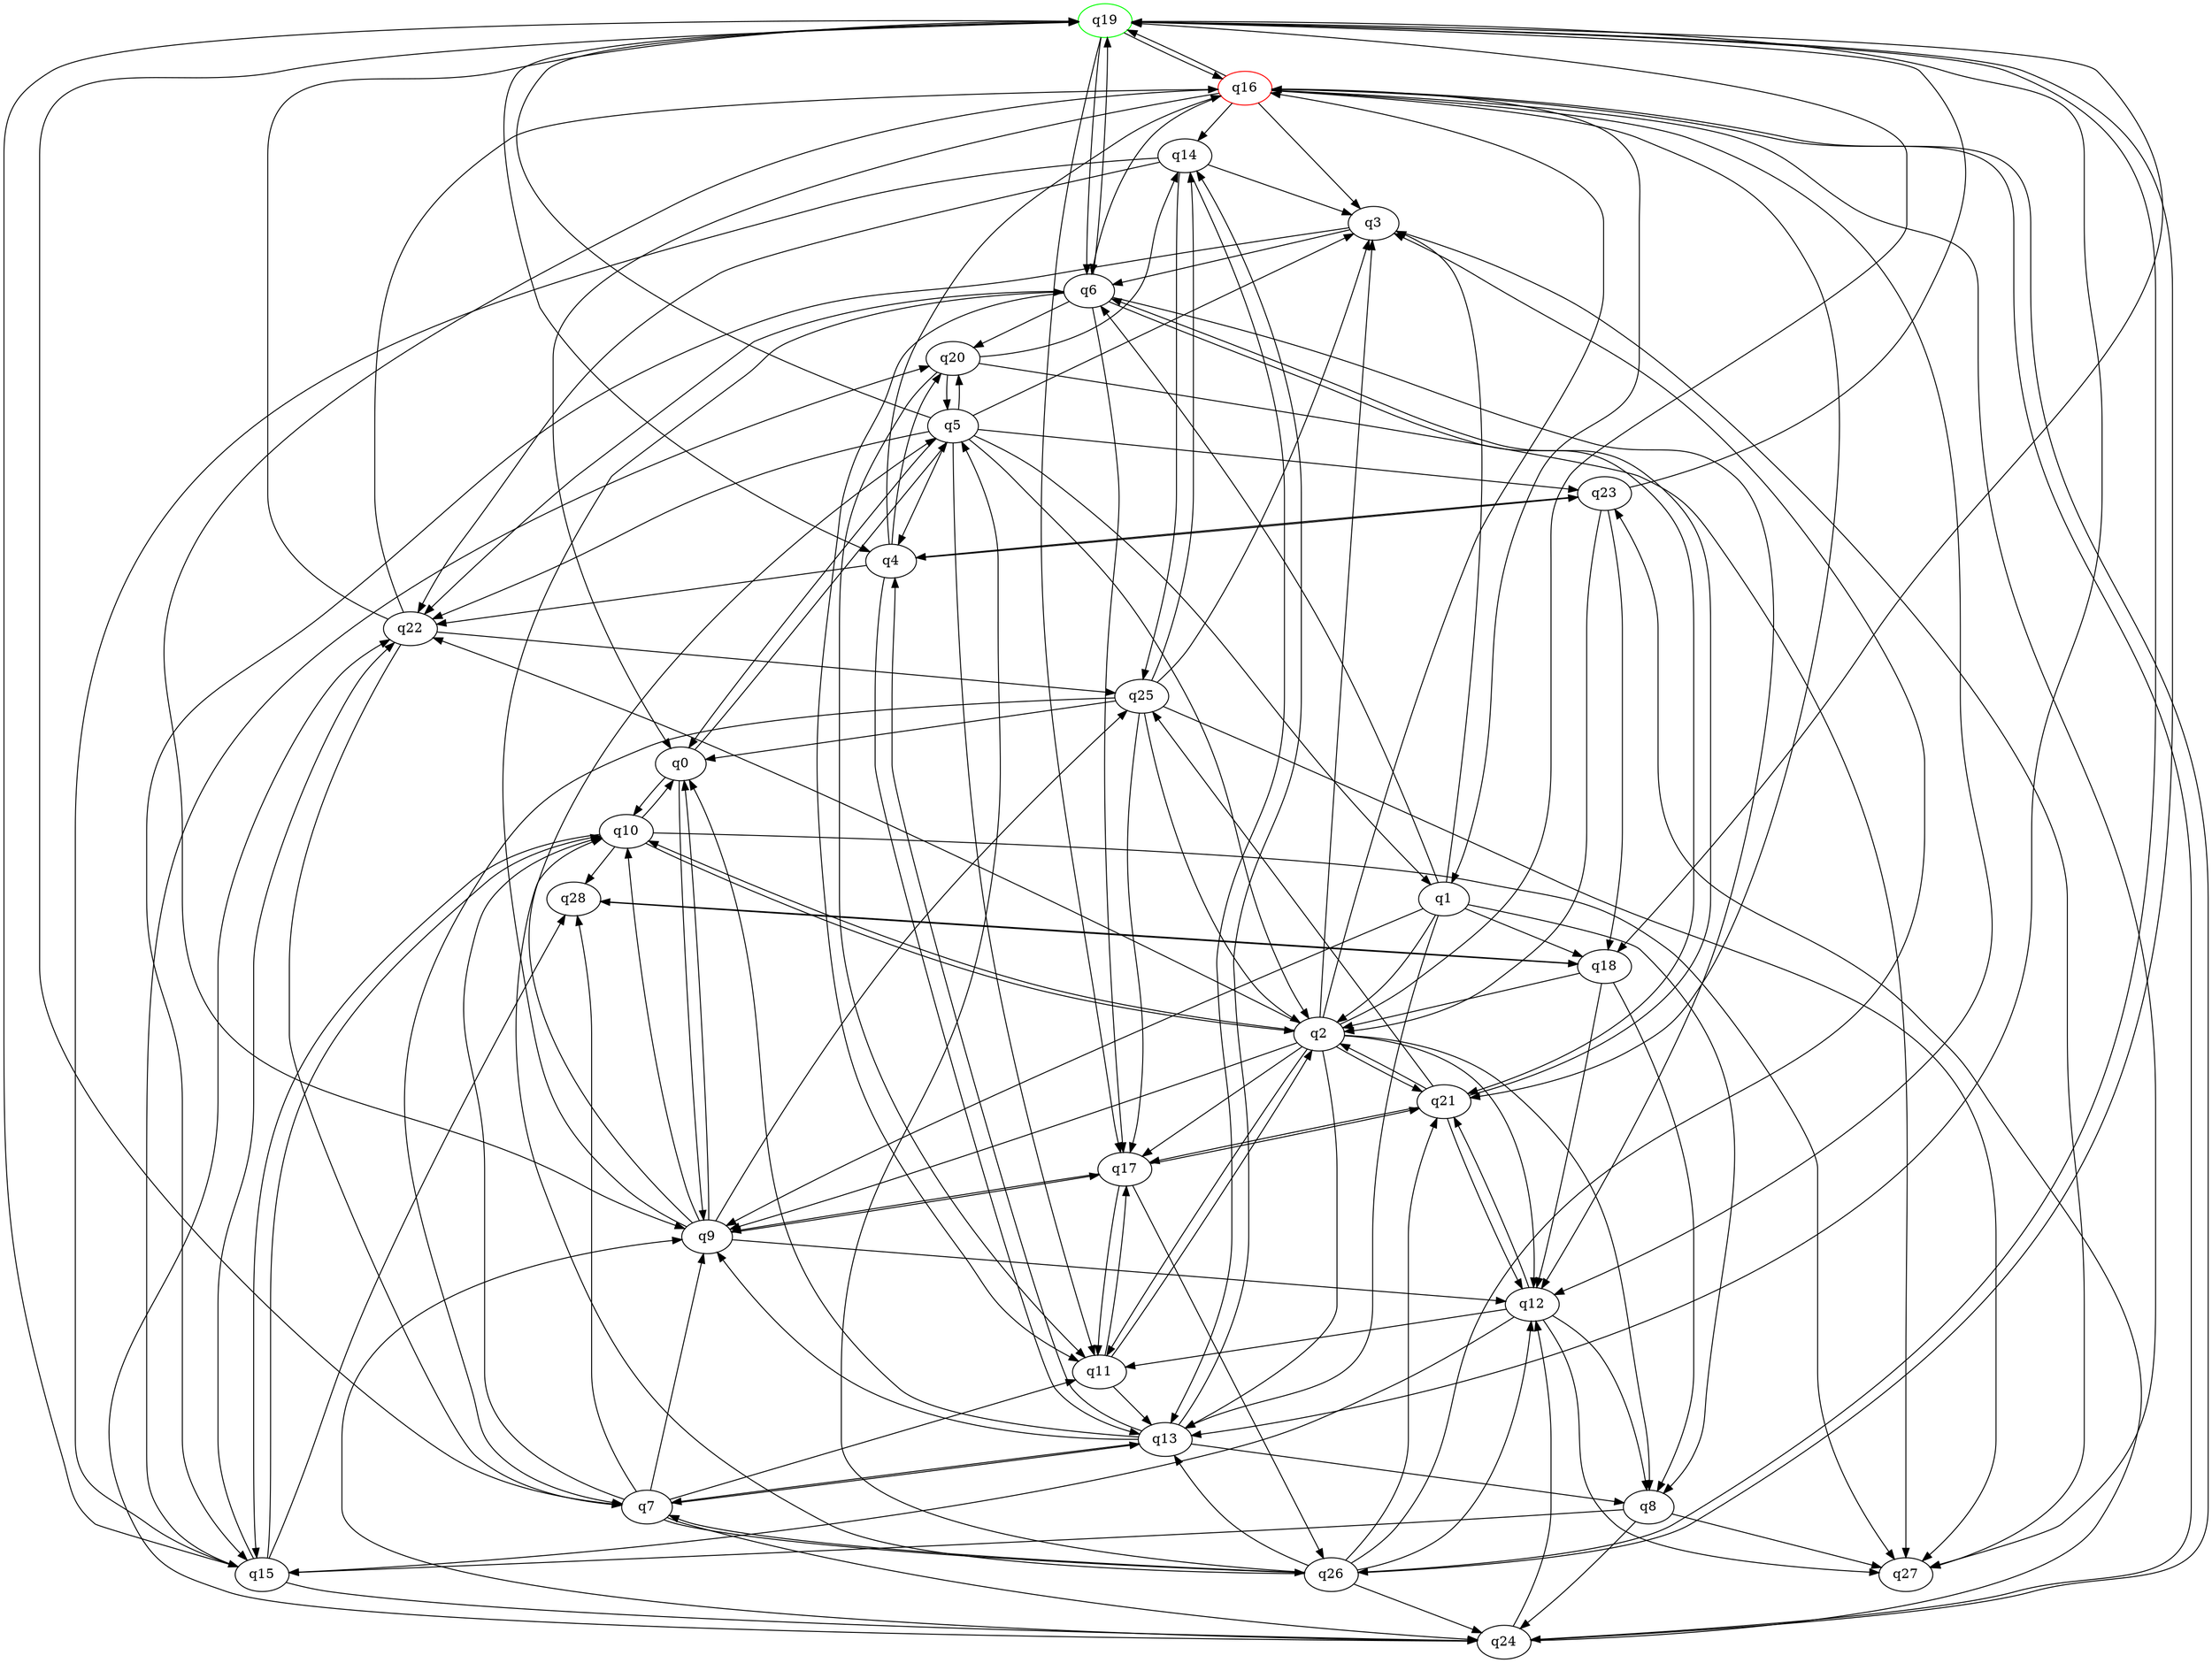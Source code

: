 digraph A{
q19 [initial=1,color=green];
q16 [final=1,color=red];
q0 -> q5;
q0 -> q9;
q0 -> q10;
q1 -> q2;
q1 -> q3;
q1 -> q6;
q1 -> q8;
q1 -> q9;
q1 -> q13;
q1 -> q18;
q2 -> q3;
q2 -> q8;
q2 -> q9;
q2 -> q10;
q2 -> q11;
q2 -> q12;
q2 -> q13;
q2 -> q16;
q2 -> q17;
q2 -> q19;
q2 -> q21;
q2 -> q22;
q3 -> q6;
q3 -> q15;
q3 -> q27;
q4 -> q13;
q4 -> q16;
q4 -> q20;
q4 -> q22;
q4 -> q23;
q5 -> q0;
q5 -> q1;
q5 -> q2;
q5 -> q3;
q5 -> q4;
q5 -> q11;
q5 -> q19;
q5 -> q20;
q5 -> q22;
q5 -> q23;
q6 -> q11;
q6 -> q12;
q6 -> q17;
q6 -> q19;
q6 -> q20;
q6 -> q21;
q6 -> q22;
q7 -> q9;
q7 -> q10;
q7 -> q11;
q7 -> q13;
q7 -> q19;
q7 -> q24;
q7 -> q26;
q7 -> q28;
q8 -> q15;
q8 -> q24;
q8 -> q27;
q9 -> q0;
q9 -> q5;
q9 -> q6;
q9 -> q10;
q9 -> q12;
q9 -> q17;
q9 -> q25;
q10 -> q0;
q10 -> q2;
q10 -> q15;
q10 -> q27;
q10 -> q28;
q11 -> q2;
q11 -> q13;
q11 -> q17;
q12 -> q8;
q12 -> q11;
q12 -> q15;
q12 -> q21;
q12 -> q27;
q13 -> q0;
q13 -> q4;
q13 -> q7;
q13 -> q8;
q13 -> q9;
q13 -> q14;
q14 -> q3;
q14 -> q13;
q14 -> q15;
q14 -> q22;
q14 -> q25;
q15 -> q10;
q15 -> q19;
q15 -> q20;
q15 -> q22;
q15 -> q24;
q15 -> q28;
q16 -> q0;
q16 -> q1;
q16 -> q3;
q16 -> q6;
q16 -> q9;
q16 -> q12;
q16 -> q14;
q16 -> q19;
q16 -> q21;
q16 -> q24;
q16 -> q27;
q17 -> q9;
q17 -> q11;
q17 -> q21;
q17 -> q26;
q18 -> q2;
q18 -> q8;
q18 -> q12;
q18 -> q28;
q19 -> q4;
q19 -> q6;
q19 -> q13;
q19 -> q16;
q19 -> q17;
q19 -> q18;
q19 -> q26;
q20 -> q5;
q20 -> q11;
q20 -> q14;
q20 -> q27;
q21 -> q2;
q21 -> q6;
q21 -> q12;
q21 -> q17;
q21 -> q25;
q22 -> q7;
q22 -> q16;
q22 -> q19;
q22 -> q25;
q23 -> q2;
q23 -> q4;
q23 -> q18;
q23 -> q19;
q24 -> q9;
q24 -> q12;
q24 -> q16;
q24 -> q22;
q24 -> q23;
q25 -> q0;
q25 -> q2;
q25 -> q3;
q25 -> q7;
q25 -> q14;
q25 -> q17;
q25 -> q27;
q26 -> q3;
q26 -> q5;
q26 -> q7;
q26 -> q10;
q26 -> q12;
q26 -> q13;
q26 -> q19;
q26 -> q21;
q26 -> q24;
q28 -> q18;
}
